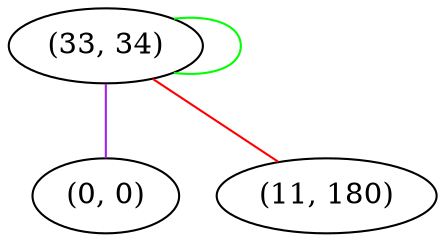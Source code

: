 graph "" {
"(33, 34)";
"(0, 0)";
"(11, 180)";
"(33, 34)" -- "(33, 34)"  [color=green, key=0, weight=2];
"(33, 34)" -- "(0, 0)"  [color=purple, key=0, weight=4];
"(33, 34)" -- "(11, 180)"  [color=red, key=0, weight=1];
}
